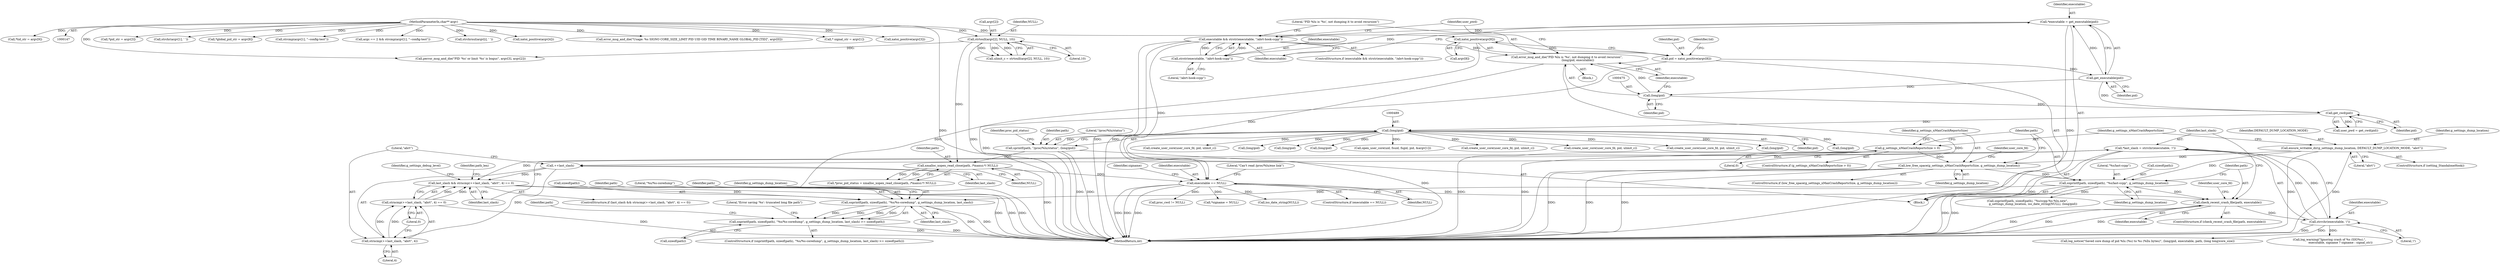 digraph "0_abrt_3c1b60cfa62d39e5fff5a53a5bc53dae189e740e@API" {
"1000663" [label="(Call,*last_slash = strrchr(executable, '/'))"];
"1000665" [label="(Call,strrchr(executable, '/'))"];
"1000653" [label="(Call,check_recent_crash_file(path, executable))"];
"1000646" [label="(Call,snprintf(path, sizeof(path), \"%s/last-ccpp\", g_settings_dump_location))"];
"1000628" [label="(Call,ensure_writable_dir(g_settings_dump_location, DEFAULT_DUMP_LOCATION_MODE, \"abrt\"))"];
"1000638" [label="(Call,low_free_space(g_settings_nMaxCrashReportsSize, g_settings_dump_location))"];
"1000633" [label="(Call,g_settings_nMaxCrashReportsSize > 0)"];
"1000579" [label="(Call,executable == NULL)"];
"1000466" [label="(Call,executable && strstr(executable, \"/abrt-hook-ccpp\"))"];
"1000468" [label="(Call,strstr(executable, \"/abrt-hook-ccpp\"))"];
"1000461" [label="(Call,*executable = get_executable(pid))"];
"1000463" [label="(Call,get_executable(pid))"];
"1000435" [label="(Call,pid = xatoi_positive(argv[8]))"];
"1000437" [label="(Call,xatoi_positive(argv[8]))"];
"1000149" [label="(MethodParameterIn,char** argv)"];
"1000472" [label="(Call,error_msg_and_die(\"PID %lu is '%s', not dumping it to avoid recursion\",\n                        (long)pid, executable))"];
"1000474" [label="(Call,(long)pid)"];
"1000494" [label="(Call,xmalloc_xopen_read_close(path, /*maxsz:*/ NULL))"];
"1000485" [label="(Call,sprintf(path, \"/proc/%lu/status\", (long)pid))"];
"1000488" [label="(Call,(long)pid)"];
"1000480" [label="(Call,get_cwd(pid))"];
"1000354" [label="(Call,strtoull(argv[2], NULL, 10))"];
"1000669" [label="(Call,last_slash && strncmp(++last_slash, \"abrt\", 4) == 0)"];
"1000694" [label="(Call,snprintf(path, sizeof(path), \"%s/%s-coredump\", g_settings_dump_location, last_slash))"];
"1000693" [label="(Call,snprintf(path, sizeof(path), \"%s/%s-coredump\", g_settings_dump_location, last_slash) >= sizeof(path))"];
"1000673" [label="(Call,++last_slash)"];
"1000672" [label="(Call,strncmp(++last_slash, \"abrt\", 4))"];
"1000671" [label="(Call,strncmp(++last_slash, \"abrt\", 4) == 0)"];
"1000654" [label="(Identifier,path)"];
"1000604" [label="(Call,create_user_core(user_core_fd, pid, ulimit_c))"];
"1000700" [label="(Identifier,last_slash)"];
"1000631" [label="(Literal,\"abrt\")"];
"1000481" [label="(Identifier,pid)"];
"1000643" [label="(Identifier,user_core_fd)"];
"1000438" [label="(Call,argv[8])"];
"1000650" [label="(Literal,\"%s/last-ccpp\")"];
"1000477" [label="(Identifier,executable)"];
"1000653" [label="(Call,check_recent_crash_file(path, executable))"];
"1000667" [label="(Literal,'/')"];
"1000379" [label="(Call,*pid_str = argv[3])"];
"1000311" [label="(Call,strchr(argv[1], ' '))"];
"1000495" [label="(Identifier,path)"];
"1000669" [label="(Call,last_slash && strncmp(++last_slash, \"abrt\", 4) == 0)"];
"1000429" [label="(Call,*global_pid_str = argv[8])"];
"1000648" [label="(Call,sizeof(path))"];
"1000651" [label="(Identifier,g_settings_dump_location)"];
"1000671" [label="(Call,strncmp(++last_slash, \"abrt\", 4) == 0)"];
"1000699" [label="(Identifier,g_settings_dump_location)"];
"1000639" [label="(Identifier,g_settings_nMaxCrashReportsSize)"];
"1000642" [label="(Call,create_user_core(user_core_fd, pid, ulimit_c))"];
"1000670" [label="(Identifier,last_slash)"];
"1000464" [label="(Identifier,pid)"];
"1000443" [label="(Identifier,tid)"];
"1000291" [label="(Call,strcmp(argv[1], \"--config-test\"))"];
"1000287" [label="(Call,argc == 2 && strcmp(argv[1], \"--config-test\"))"];
"1000626" [label="(ControlStructure,if (setting_StandaloneHook))"];
"1000330" [label="(Call,strchrnul(argv[i], ' '))"];
"1000468" [label="(Call,strstr(executable, \"/abrt-hook-ccpp\"))"];
"1000578" [label="(ControlStructure,if (executable == NULL))"];
"1000394" [label="(Call,xatoi_positive(argv[4]))"];
"1000707" [label="(Identifier,path)"];
"1000622" [label="(Call,create_user_core(user_core_fd, pid, ulimit_c))"];
"1000704" [label="(Literal,\"Error saving '%s': truncated long file path\")"];
"1000405" [label="(Call,perror_msg_and_die(\"PID '%s' or limit '%s' is bogus\", argv[3], argv[2]))"];
"1000675" [label="(Literal,\"abrt\")"];
"1000634" [label="(Identifier,g_settings_nMaxCrashReportsSize)"];
"1000637" [label="(ControlStructure,if (low_free_space(g_settings_nMaxCrashReportsSize, g_settings_dump_location)))"];
"1000585" [label="(Call,(long)pid)"];
"1000473" [label="(Literal,\"PID %lu is '%s', not dumping it to avoid recursion\")"];
"1000492" [label="(Call,*proc_pid_status = xmalloc_xopen_read_close(path, /*maxsz:*/ NULL))"];
"1000488" [label="(Call,(long)pid)"];
"1000352" [label="(Call,ulimit_c = strtoull(argv[2], NULL, 10))"];
"1000633" [label="(Call,g_settings_nMaxCrashReportsSize > 0)"];
"1000584" [label="(Literal,\"Can't read /proc/%lu/exe link\")"];
"1000652" [label="(ControlStructure,if (check_recent_crash_file(path, executable)))"];
"1000693" [label="(Call,snprintf(path, sizeof(path), \"%s/%s-coredump\", g_settings_dump_location, last_slash) >= sizeof(path))"];
"1000630" [label="(Identifier,DEFAULT_DUMP_LOCATION_MODE)"];
"1000668" [label="(ControlStructure,if (last_slash && strncmp(++last_slash, \"abrt\", 4) == 0))"];
"1000463" [label="(Call,get_executable(pid))"];
"1000469" [label="(Identifier,executable)"];
"1000635" [label="(Literal,0)"];
"1000359" [label="(Literal,10)"];
"1000149" [label="(MethodParameterIn,char** argv)"];
"1000640" [label="(Identifier,g_settings_dump_location)"];
"1000694" [label="(Call,snprintf(path, sizeof(path), \"%s/%s-coredump\", g_settings_dump_location, last_slash))"];
"1000354" [label="(Call,strtoull(argv[2], NULL, 10))"];
"1000672" [label="(Call,strncmp(++last_slash, \"abrt\", 4))"];
"1000741" [label="(Call,log_notice(\"Saved core dump of pid %lu (%s) to %s (%llu bytes)\", (long)pid, executable, path, (long long)core_size))"];
"1000581" [label="(Identifier,NULL)"];
"1000467" [label="(Identifier,executable)"];
"1000305" [label="(Call,error_msg_and_die(\"Usage: %s SIGNO CORE_SIZE_LIMIT PID UID GID TIME BINARY_NAME GLOBAL_PID [TID]\", argv[0]))"];
"1000665" [label="(Call,strrchr(executable, '/'))"];
"1000490" [label="(Identifier,pid)"];
"1000150" [label="(Block,)"];
"1000766" [label="(Call,(long)pid)"];
"1000684" [label="(Call,log_warning(\"Ignoring crash of %s (SIG%s).\",\n                        executable, signame ? signame : signal_str))"];
"1000628" [label="(Call,ensure_writable_dir(g_settings_dump_location, DEFAULT_DUMP_LOCATION_MODE, \"abrt\"))"];
"1000494" [label="(Call,xmalloc_xopen_read_close(path, /*maxsz:*/ NULL))"];
"1000629" [label="(Identifier,g_settings_dump_location)"];
"1001447" [label="(MethodReturn,int)"];
"1000462" [label="(Identifier,executable)"];
"1000436" [label="(Identifier,pid)"];
"1000696" [label="(Call,sizeof(path))"];
"1000692" [label="(ControlStructure,if (snprintf(path, sizeof(path), \"%s/%s-coredump\", g_settings_dump_location, last_slash) >= sizeof(path)))"];
"1000461" [label="(Call,*executable = get_executable(pid))"];
"1000638" [label="(Call,low_free_space(g_settings_nMaxCrashReportsSize, g_settings_dump_location))"];
"1000341" [label="(Call,* signal_str = argv[1])"];
"1000658" [label="(Call,create_user_core(user_core_fd, pid, ulimit_c))"];
"1000487" [label="(Literal,\"/proc/%lu/status\")"];
"1000647" [label="(Identifier,path)"];
"1000472" [label="(Call,error_msg_and_die(\"PID %lu is '%s', not dumping it to avoid recursion\",\n                        (long)pid, executable))"];
"1000355" [label="(Call,argv[2])"];
"1000663" [label="(Call,*last_slash = strrchr(executable, '/'))"];
"1000664" [label="(Identifier,last_slash)"];
"1000595" [label="(Identifier,signame)"];
"1000471" [label="(Block,)"];
"1000476" [label="(Identifier,pid)"];
"1000496" [label="(Identifier,NULL)"];
"1000695" [label="(Identifier,path)"];
"1000698" [label="(Literal,\"%s/%s-coredump\")"];
"1000655" [label="(Identifier,executable)"];
"1000493" [label="(Identifier,proc_pid_status)"];
"1001440" [label="(Call,proc_cwd != NULL)"];
"1000480" [label="(Call,get_cwd(pid))"];
"1000387" [label="(Call,xatoi_positive(argv[3]))"];
"1000474" [label="(Call,(long)pid)"];
"1000646" [label="(Call,snprintf(path, sizeof(path), \"%s/last-ccpp\", g_settings_dump_location))"];
"1000435" [label="(Call,pid = xatoi_positive(argv[8]))"];
"1000758" [label="(Call,snprintf(path, sizeof(path), \"%s/ccpp-%s-%lu.new\",\n            g_settings_dump_location, iso_date_string(NULL), (long)pid))"];
"1000478" [label="(Call,user_pwd = get_cwd(pid))"];
"1000743" [label="(Call,(long)pid)"];
"1000579" [label="(Call,executable == NULL)"];
"1000594" [label="(Call,*signame = NULL)"];
"1000466" [label="(Call,executable && strstr(executable, \"/abrt-hook-ccpp\"))"];
"1000681" [label="(Identifier,g_settings_debug_level)"];
"1000757" [label="(Identifier,path_len)"];
"1000437" [label="(Call,xatoi_positive(argv[8]))"];
"1000701" [label="(Call,sizeof(path))"];
"1000465" [label="(ControlStructure,if (executable && strstr(executable, \"/abrt-hook-ccpp\")))"];
"1000485" [label="(Call,sprintf(path, \"/proc/%lu/status\", (long)pid))"];
"1000486" [label="(Identifier,path)"];
"1000447" [label="(Call,*tid_str = argv[9])"];
"1000479" [label="(Identifier,user_pwd)"];
"1000764" [label="(Call,iso_date_string(NULL))"];
"1000526" [label="(Call,(long)pid)"];
"1000702" [label="(Identifier,path)"];
"1000666" [label="(Identifier,executable)"];
"1000632" [label="(ControlStructure,if (g_settings_nMaxCrashReportsSize > 0))"];
"1000358" [label="(Identifier,NULL)"];
"1000673" [label="(Call,++last_slash)"];
"1000674" [label="(Identifier,last_slash)"];
"1000512" [label="(Call,(long)pid)"];
"1000677" [label="(Literal,0)"];
"1000569" [label="(Call,open_user_core(uid, fsuid, fsgid, pid, &argv[1]))"];
"1000659" [label="(Identifier,user_core_fd)"];
"1000470" [label="(Literal,\"/abrt-hook-ccpp\")"];
"1000580" [label="(Identifier,executable)"];
"1000676" [label="(Literal,4)"];
"1000663" -> "1000150"  [label="AST: "];
"1000663" -> "1000665"  [label="CFG: "];
"1000664" -> "1000663"  [label="AST: "];
"1000665" -> "1000663"  [label="AST: "];
"1000670" -> "1000663"  [label="CFG: "];
"1000663" -> "1001447"  [label="DDG: "];
"1000665" -> "1000663"  [label="DDG: "];
"1000665" -> "1000663"  [label="DDG: "];
"1000663" -> "1000669"  [label="DDG: "];
"1000663" -> "1000673"  [label="DDG: "];
"1000665" -> "1000667"  [label="CFG: "];
"1000666" -> "1000665"  [label="AST: "];
"1000667" -> "1000665"  [label="AST: "];
"1000665" -> "1001447"  [label="DDG: "];
"1000653" -> "1000665"  [label="DDG: "];
"1000665" -> "1000684"  [label="DDG: "];
"1000665" -> "1000741"  [label="DDG: "];
"1000653" -> "1000652"  [label="AST: "];
"1000653" -> "1000655"  [label="CFG: "];
"1000654" -> "1000653"  [label="AST: "];
"1000655" -> "1000653"  [label="AST: "];
"1000659" -> "1000653"  [label="CFG: "];
"1000664" -> "1000653"  [label="CFG: "];
"1000653" -> "1001447"  [label="DDG: "];
"1000653" -> "1001447"  [label="DDG: "];
"1000653" -> "1001447"  [label="DDG: "];
"1000646" -> "1000653"  [label="DDG: "];
"1000579" -> "1000653"  [label="DDG: "];
"1000646" -> "1000150"  [label="AST: "];
"1000646" -> "1000651"  [label="CFG: "];
"1000647" -> "1000646"  [label="AST: "];
"1000648" -> "1000646"  [label="AST: "];
"1000650" -> "1000646"  [label="AST: "];
"1000651" -> "1000646"  [label="AST: "];
"1000654" -> "1000646"  [label="CFG: "];
"1000646" -> "1001447"  [label="DDG: "];
"1000646" -> "1001447"  [label="DDG: "];
"1000628" -> "1000646"  [label="DDG: "];
"1000638" -> "1000646"  [label="DDG: "];
"1000646" -> "1000694"  [label="DDG: "];
"1000646" -> "1000758"  [label="DDG: "];
"1000628" -> "1000626"  [label="AST: "];
"1000628" -> "1000631"  [label="CFG: "];
"1000629" -> "1000628"  [label="AST: "];
"1000630" -> "1000628"  [label="AST: "];
"1000631" -> "1000628"  [label="AST: "];
"1000634" -> "1000628"  [label="CFG: "];
"1000628" -> "1001447"  [label="DDG: "];
"1000628" -> "1001447"  [label="DDG: "];
"1000628" -> "1000638"  [label="DDG: "];
"1000638" -> "1000637"  [label="AST: "];
"1000638" -> "1000640"  [label="CFG: "];
"1000639" -> "1000638"  [label="AST: "];
"1000640" -> "1000638"  [label="AST: "];
"1000643" -> "1000638"  [label="CFG: "];
"1000647" -> "1000638"  [label="CFG: "];
"1000638" -> "1001447"  [label="DDG: "];
"1000638" -> "1001447"  [label="DDG: "];
"1000638" -> "1001447"  [label="DDG: "];
"1000633" -> "1000638"  [label="DDG: "];
"1000633" -> "1000632"  [label="AST: "];
"1000633" -> "1000635"  [label="CFG: "];
"1000634" -> "1000633"  [label="AST: "];
"1000635" -> "1000633"  [label="AST: "];
"1000639" -> "1000633"  [label="CFG: "];
"1000647" -> "1000633"  [label="CFG: "];
"1000633" -> "1001447"  [label="DDG: "];
"1000633" -> "1001447"  [label="DDG: "];
"1000579" -> "1000578"  [label="AST: "];
"1000579" -> "1000581"  [label="CFG: "];
"1000580" -> "1000579"  [label="AST: "];
"1000581" -> "1000579"  [label="AST: "];
"1000584" -> "1000579"  [label="CFG: "];
"1000595" -> "1000579"  [label="CFG: "];
"1000579" -> "1001447"  [label="DDG: "];
"1000579" -> "1001447"  [label="DDG: "];
"1000579" -> "1001447"  [label="DDG: "];
"1000466" -> "1000579"  [label="DDG: "];
"1000472" -> "1000579"  [label="DDG: "];
"1000494" -> "1000579"  [label="DDG: "];
"1000579" -> "1000594"  [label="DDG: "];
"1000579" -> "1000764"  [label="DDG: "];
"1000579" -> "1001440"  [label="DDG: "];
"1000466" -> "1000465"  [label="AST: "];
"1000466" -> "1000467"  [label="CFG: "];
"1000466" -> "1000468"  [label="CFG: "];
"1000467" -> "1000466"  [label="AST: "];
"1000468" -> "1000466"  [label="AST: "];
"1000473" -> "1000466"  [label="CFG: "];
"1000479" -> "1000466"  [label="CFG: "];
"1000466" -> "1001447"  [label="DDG: "];
"1000466" -> "1001447"  [label="DDG: "];
"1000468" -> "1000466"  [label="DDG: "];
"1000468" -> "1000466"  [label="DDG: "];
"1000461" -> "1000466"  [label="DDG: "];
"1000466" -> "1000472"  [label="DDG: "];
"1000468" -> "1000470"  [label="CFG: "];
"1000469" -> "1000468"  [label="AST: "];
"1000470" -> "1000468"  [label="AST: "];
"1000461" -> "1000468"  [label="DDG: "];
"1000461" -> "1000150"  [label="AST: "];
"1000461" -> "1000463"  [label="CFG: "];
"1000462" -> "1000461"  [label="AST: "];
"1000463" -> "1000461"  [label="AST: "];
"1000467" -> "1000461"  [label="CFG: "];
"1000461" -> "1001447"  [label="DDG: "];
"1000463" -> "1000461"  [label="DDG: "];
"1000463" -> "1000464"  [label="CFG: "];
"1000464" -> "1000463"  [label="AST: "];
"1000435" -> "1000463"  [label="DDG: "];
"1000463" -> "1000474"  [label="DDG: "];
"1000463" -> "1000480"  [label="DDG: "];
"1000435" -> "1000150"  [label="AST: "];
"1000435" -> "1000437"  [label="CFG: "];
"1000436" -> "1000435"  [label="AST: "];
"1000437" -> "1000435"  [label="AST: "];
"1000443" -> "1000435"  [label="CFG: "];
"1000435" -> "1001447"  [label="DDG: "];
"1000437" -> "1000435"  [label="DDG: "];
"1000437" -> "1000438"  [label="CFG: "];
"1000438" -> "1000437"  [label="AST: "];
"1000437" -> "1001447"  [label="DDG: "];
"1000149" -> "1000437"  [label="DDG: "];
"1000149" -> "1000147"  [label="AST: "];
"1000149" -> "1001447"  [label="DDG: "];
"1000149" -> "1000287"  [label="DDG: "];
"1000149" -> "1000291"  [label="DDG: "];
"1000149" -> "1000305"  [label="DDG: "];
"1000149" -> "1000311"  [label="DDG: "];
"1000149" -> "1000330"  [label="DDG: "];
"1000149" -> "1000341"  [label="DDG: "];
"1000149" -> "1000354"  [label="DDG: "];
"1000149" -> "1000379"  [label="DDG: "];
"1000149" -> "1000387"  [label="DDG: "];
"1000149" -> "1000394"  [label="DDG: "];
"1000149" -> "1000405"  [label="DDG: "];
"1000149" -> "1000429"  [label="DDG: "];
"1000149" -> "1000447"  [label="DDG: "];
"1000472" -> "1000471"  [label="AST: "];
"1000472" -> "1000477"  [label="CFG: "];
"1000473" -> "1000472"  [label="AST: "];
"1000474" -> "1000472"  [label="AST: "];
"1000477" -> "1000472"  [label="AST: "];
"1000479" -> "1000472"  [label="CFG: "];
"1000472" -> "1001447"  [label="DDG: "];
"1000474" -> "1000472"  [label="DDG: "];
"1000474" -> "1000476"  [label="CFG: "];
"1000475" -> "1000474"  [label="AST: "];
"1000476" -> "1000474"  [label="AST: "];
"1000477" -> "1000474"  [label="CFG: "];
"1000474" -> "1000480"  [label="DDG: "];
"1000494" -> "1000492"  [label="AST: "];
"1000494" -> "1000496"  [label="CFG: "];
"1000495" -> "1000494"  [label="AST: "];
"1000496" -> "1000494"  [label="AST: "];
"1000492" -> "1000494"  [label="CFG: "];
"1000494" -> "1001447"  [label="DDG: "];
"1000494" -> "1000492"  [label="DDG: "];
"1000494" -> "1000492"  [label="DDG: "];
"1000485" -> "1000494"  [label="DDG: "];
"1000354" -> "1000494"  [label="DDG: "];
"1000485" -> "1000150"  [label="AST: "];
"1000485" -> "1000488"  [label="CFG: "];
"1000486" -> "1000485"  [label="AST: "];
"1000487" -> "1000485"  [label="AST: "];
"1000488" -> "1000485"  [label="AST: "];
"1000493" -> "1000485"  [label="CFG: "];
"1000485" -> "1001447"  [label="DDG: "];
"1000485" -> "1001447"  [label="DDG: "];
"1000488" -> "1000485"  [label="DDG: "];
"1000488" -> "1000490"  [label="CFG: "];
"1000489" -> "1000488"  [label="AST: "];
"1000490" -> "1000488"  [label="AST: "];
"1000488" -> "1001447"  [label="DDG: "];
"1000480" -> "1000488"  [label="DDG: "];
"1000488" -> "1000512"  [label="DDG: "];
"1000488" -> "1000526"  [label="DDG: "];
"1000488" -> "1000569"  [label="DDG: "];
"1000488" -> "1000585"  [label="DDG: "];
"1000488" -> "1000604"  [label="DDG: "];
"1000488" -> "1000622"  [label="DDG: "];
"1000488" -> "1000642"  [label="DDG: "];
"1000488" -> "1000658"  [label="DDG: "];
"1000488" -> "1000743"  [label="DDG: "];
"1000488" -> "1000766"  [label="DDG: "];
"1000480" -> "1000478"  [label="AST: "];
"1000480" -> "1000481"  [label="CFG: "];
"1000481" -> "1000480"  [label="AST: "];
"1000478" -> "1000480"  [label="CFG: "];
"1000480" -> "1000478"  [label="DDG: "];
"1000354" -> "1000352"  [label="AST: "];
"1000354" -> "1000359"  [label="CFG: "];
"1000355" -> "1000354"  [label="AST: "];
"1000358" -> "1000354"  [label="AST: "];
"1000359" -> "1000354"  [label="AST: "];
"1000352" -> "1000354"  [label="CFG: "];
"1000354" -> "1001447"  [label="DDG: "];
"1000354" -> "1000352"  [label="DDG: "];
"1000354" -> "1000352"  [label="DDG: "];
"1000354" -> "1000352"  [label="DDG: "];
"1000354" -> "1000405"  [label="DDG: "];
"1000669" -> "1000668"  [label="AST: "];
"1000669" -> "1000670"  [label="CFG: "];
"1000669" -> "1000671"  [label="CFG: "];
"1000670" -> "1000669"  [label="AST: "];
"1000671" -> "1000669"  [label="AST: "];
"1000681" -> "1000669"  [label="CFG: "];
"1000757" -> "1000669"  [label="CFG: "];
"1000669" -> "1001447"  [label="DDG: "];
"1000669" -> "1001447"  [label="DDG: "];
"1000669" -> "1001447"  [label="DDG: "];
"1000673" -> "1000669"  [label="DDG: "];
"1000671" -> "1000669"  [label="DDG: "];
"1000671" -> "1000669"  [label="DDG: "];
"1000669" -> "1000694"  [label="DDG: "];
"1000694" -> "1000693"  [label="AST: "];
"1000694" -> "1000700"  [label="CFG: "];
"1000695" -> "1000694"  [label="AST: "];
"1000696" -> "1000694"  [label="AST: "];
"1000698" -> "1000694"  [label="AST: "];
"1000699" -> "1000694"  [label="AST: "];
"1000700" -> "1000694"  [label="AST: "];
"1000702" -> "1000694"  [label="CFG: "];
"1000694" -> "1001447"  [label="DDG: "];
"1000694" -> "1001447"  [label="DDG: "];
"1000694" -> "1000693"  [label="DDG: "];
"1000694" -> "1000693"  [label="DDG: "];
"1000694" -> "1000693"  [label="DDG: "];
"1000694" -> "1000693"  [label="DDG: "];
"1000693" -> "1000692"  [label="AST: "];
"1000693" -> "1000701"  [label="CFG: "];
"1000701" -> "1000693"  [label="AST: "];
"1000704" -> "1000693"  [label="CFG: "];
"1000707" -> "1000693"  [label="CFG: "];
"1000693" -> "1001447"  [label="DDG: "];
"1000693" -> "1001447"  [label="DDG: "];
"1000673" -> "1000672"  [label="AST: "];
"1000673" -> "1000674"  [label="CFG: "];
"1000674" -> "1000673"  [label="AST: "];
"1000675" -> "1000673"  [label="CFG: "];
"1000673" -> "1000672"  [label="DDG: "];
"1000672" -> "1000671"  [label="AST: "];
"1000672" -> "1000676"  [label="CFG: "];
"1000675" -> "1000672"  [label="AST: "];
"1000676" -> "1000672"  [label="AST: "];
"1000677" -> "1000672"  [label="CFG: "];
"1000672" -> "1000671"  [label="DDG: "];
"1000672" -> "1000671"  [label="DDG: "];
"1000671" -> "1000677"  [label="CFG: "];
"1000677" -> "1000671"  [label="AST: "];
"1000671" -> "1001447"  [label="DDG: "];
}
